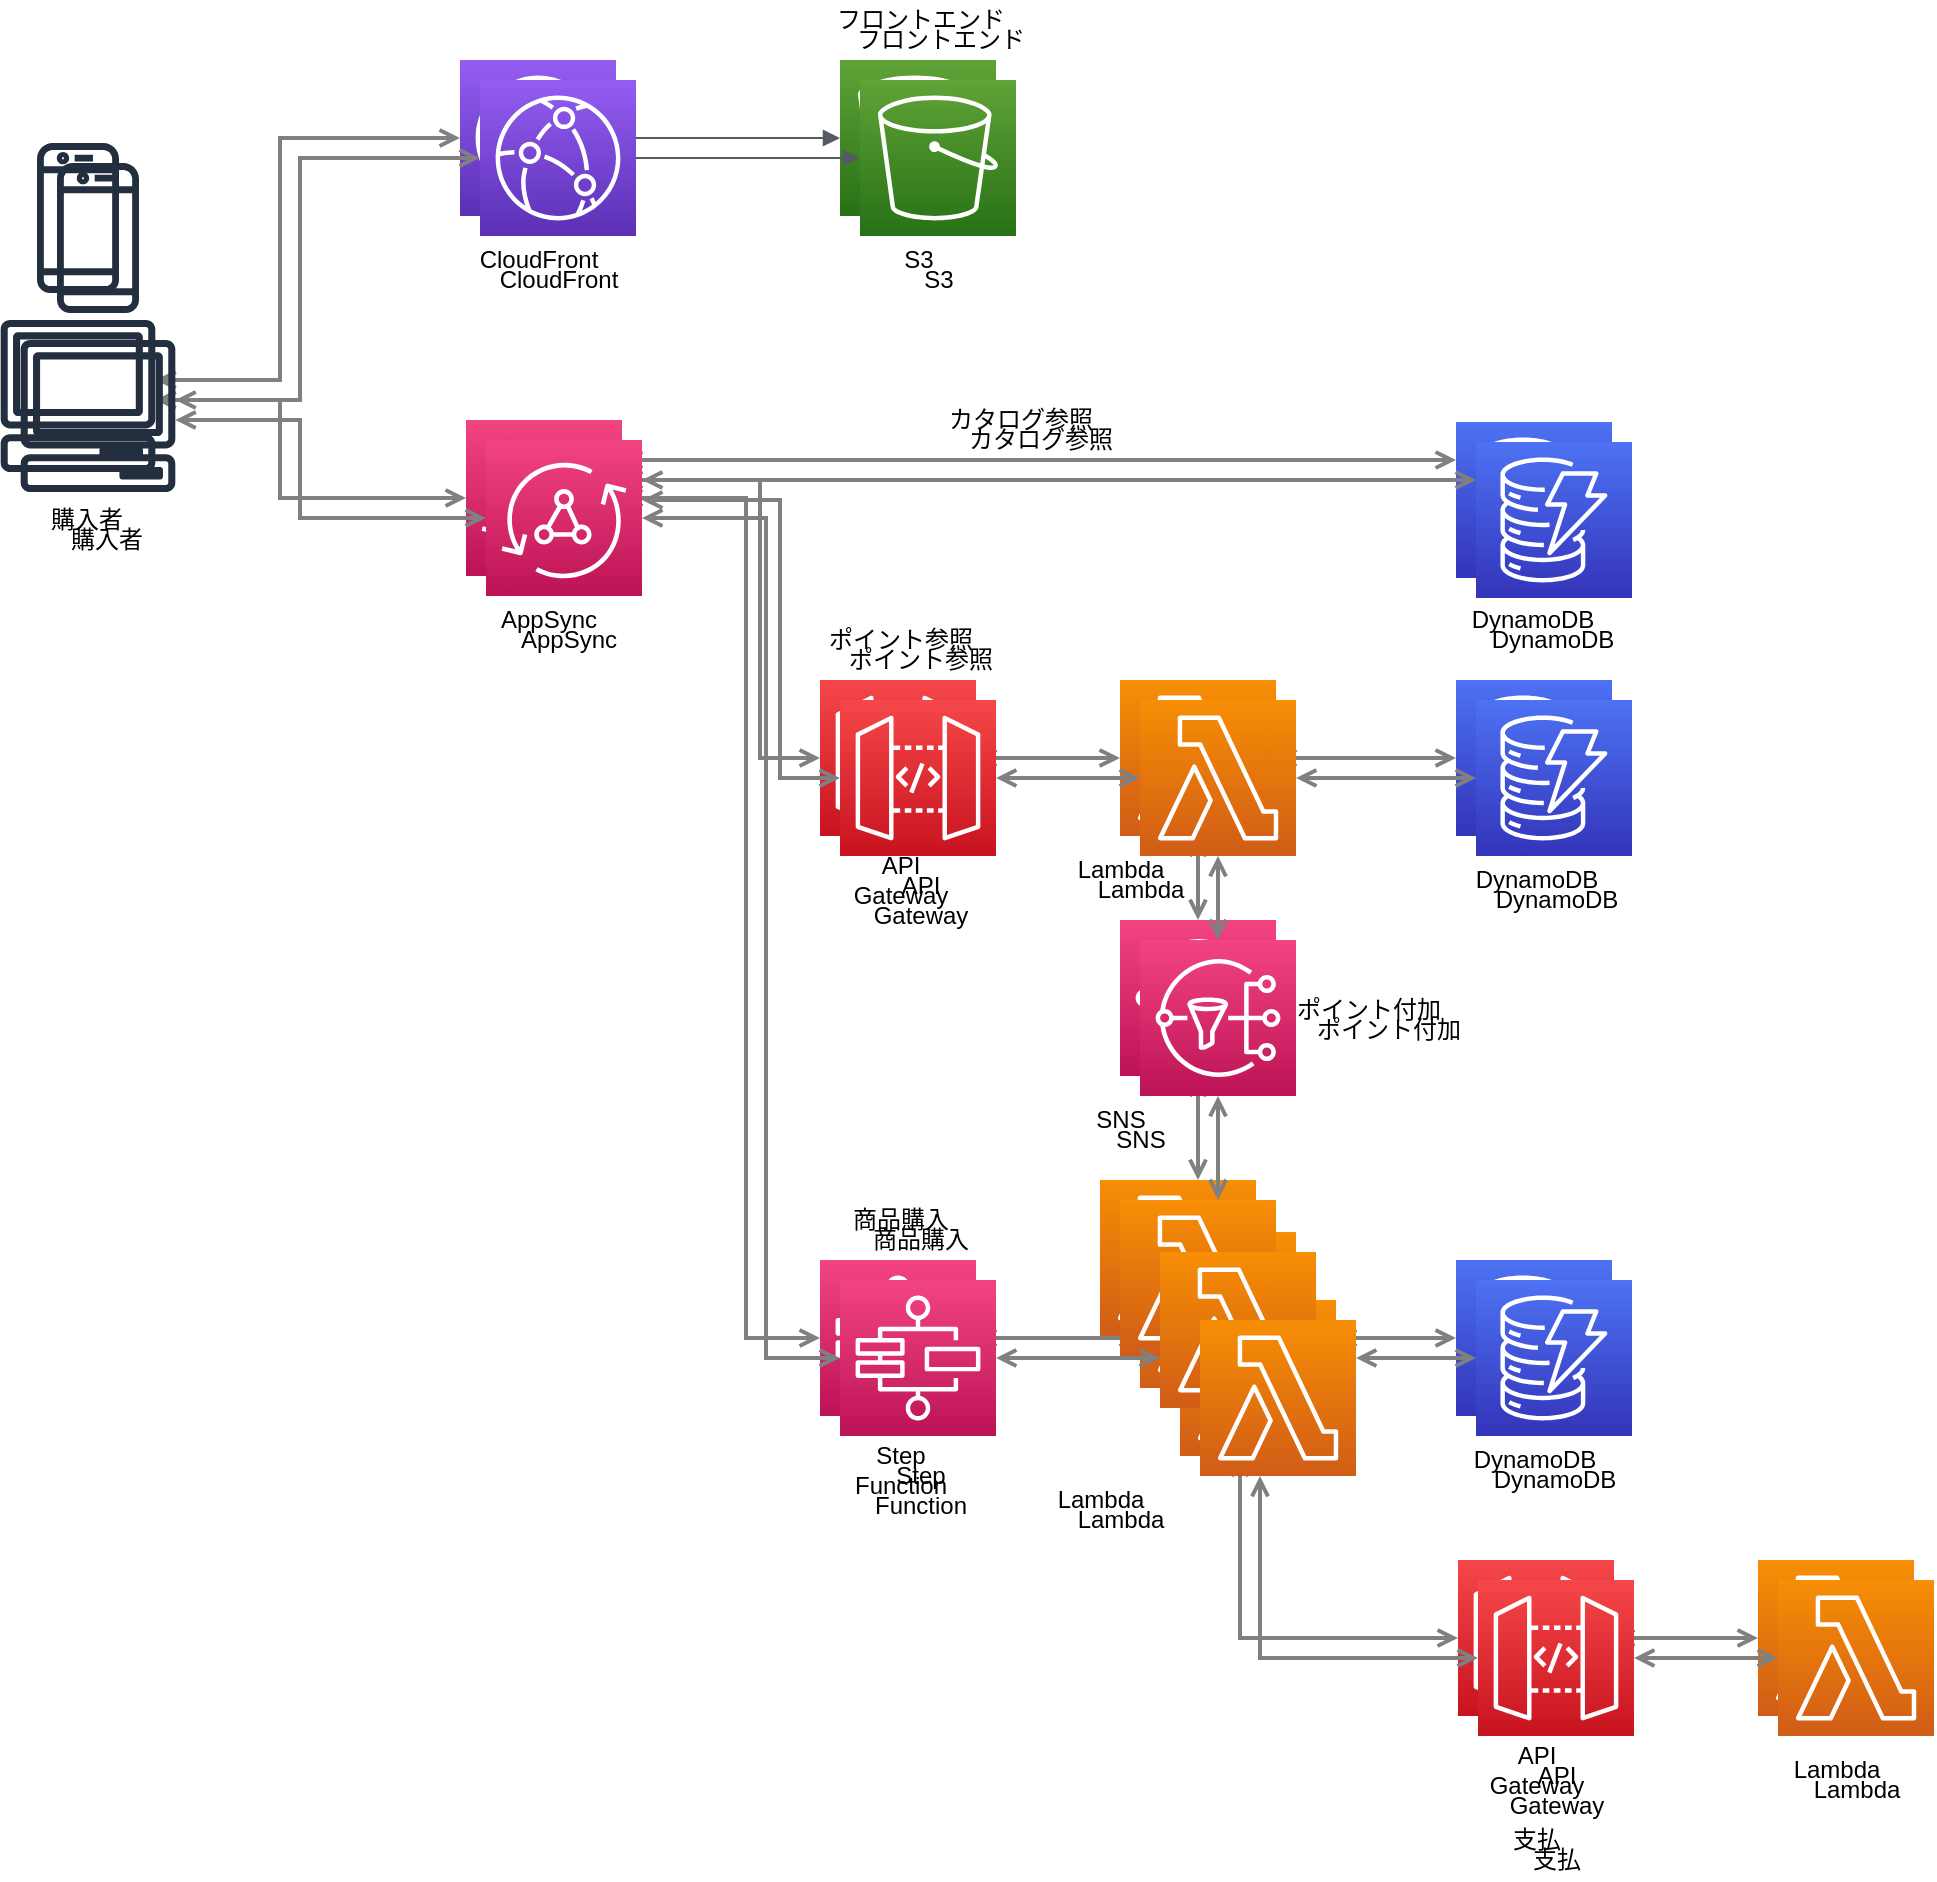 <mxfile version="13.3.5" type="github"><diagram id="bEc8SlyVoax18WEC8TaO" name="Page-1"><mxGraphModel dx="868" dy="401" grid="1" gridSize="10" guides="1" tooltips="1" connect="1" arrows="1" fold="1" page="1" pageScale="1" pageWidth="827" pageHeight="1169" math="0" shadow="0"><root><mxCell id="0"/><mxCell id="1" parent="0"/><mxCell id="cDF_99HaaIF8uoksFBR1-1" value="" style="outlineConnect=0;fontColor=#232F3E;gradientColor=none;fillColor=#232F3E;strokeColor=none;dashed=0;verticalLabelPosition=bottom;verticalAlign=top;align=center;html=1;fontSize=12;fontStyle=0;aspect=fixed;pointerEvents=1;shape=mxgraph.aws4.client;" vertex="1" parent="1"><mxGeometry x="140" y="230" width="78" height="76" as="geometry"/></mxCell><mxCell id="cDF_99HaaIF8uoksFBR1-2" value="" style="outlineConnect=0;fontColor=#232F3E;gradientColor=#945DF2;gradientDirection=north;fillColor=#5A30B5;strokeColor=#ffffff;dashed=0;verticalLabelPosition=bottom;verticalAlign=top;align=center;html=1;fontSize=12;fontStyle=0;aspect=fixed;shape=mxgraph.aws4.resourceIcon;resIcon=mxgraph.aws4.cloudfront;" vertex="1" parent="1"><mxGeometry x="370" y="100" width="78" height="78" as="geometry"/></mxCell><mxCell id="cDF_99HaaIF8uoksFBR1-3" value="" style="outlineConnect=0;fontColor=#232F3E;gradientColor=#60A337;gradientDirection=north;fillColor=#277116;strokeColor=#ffffff;dashed=0;verticalLabelPosition=bottom;verticalAlign=top;align=center;html=1;fontSize=12;fontStyle=0;aspect=fixed;shape=mxgraph.aws4.resourceIcon;resIcon=mxgraph.aws4.s3;" vertex="1" parent="1"><mxGeometry x="560" y="100" width="78" height="78" as="geometry"/></mxCell><mxCell id="cDF_99HaaIF8uoksFBR1-4" value="" style="outlineConnect=0;fontColor=#232F3E;gradientColor=#F34482;gradientDirection=north;fillColor=#BC1356;strokeColor=#ffffff;dashed=0;verticalLabelPosition=bottom;verticalAlign=top;align=center;html=1;fontSize=12;fontStyle=0;aspect=fixed;shape=mxgraph.aws4.resourceIcon;resIcon=mxgraph.aws4.appsync;" vertex="1" parent="1"><mxGeometry x="373" y="280" width="78" height="78" as="geometry"/></mxCell><mxCell id="cDF_99HaaIF8uoksFBR1-5" value="" style="outlineConnect=0;fontColor=#232F3E;gradientColor=#4D72F3;gradientDirection=north;fillColor=#3334B9;strokeColor=#ffffff;dashed=0;verticalLabelPosition=bottom;verticalAlign=top;align=center;html=1;fontSize=12;fontStyle=0;aspect=fixed;shape=mxgraph.aws4.resourceIcon;resIcon=mxgraph.aws4.dynamodb;" vertex="1" parent="1"><mxGeometry x="868" y="281" width="78" height="78" as="geometry"/></mxCell><mxCell id="cDF_99HaaIF8uoksFBR1-6" value="" style="outlineConnect=0;fontColor=#232F3E;gradientColor=#4D72F3;gradientDirection=north;fillColor=#3334B9;strokeColor=#ffffff;dashed=0;verticalLabelPosition=bottom;verticalAlign=top;align=center;html=1;fontSize=12;fontStyle=0;aspect=fixed;shape=mxgraph.aws4.resourceIcon;resIcon=mxgraph.aws4.dynamodb;" vertex="1" parent="1"><mxGeometry x="868" y="410" width="78" height="78" as="geometry"/></mxCell><mxCell id="cDF_99HaaIF8uoksFBR1-7" value="" style="outlineConnect=0;fontColor=#232F3E;gradientColor=#4D72F3;gradientDirection=north;fillColor=#3334B9;strokeColor=#ffffff;dashed=0;verticalLabelPosition=bottom;verticalAlign=top;align=center;html=1;fontSize=12;fontStyle=0;aspect=fixed;shape=mxgraph.aws4.resourceIcon;resIcon=mxgraph.aws4.dynamodb;" vertex="1" parent="1"><mxGeometry x="868" y="700" width="78" height="78" as="geometry"/></mxCell><mxCell id="cDF_99HaaIF8uoksFBR1-9" value="" style="outlineConnect=0;fontColor=#232F3E;gradientColor=#F54749;gradientDirection=north;fillColor=#C7131F;strokeColor=#ffffff;dashed=0;verticalLabelPosition=bottom;verticalAlign=top;align=center;html=1;fontSize=12;fontStyle=0;aspect=fixed;shape=mxgraph.aws4.resourceIcon;resIcon=mxgraph.aws4.api_gateway;" vertex="1" parent="1"><mxGeometry x="550" y="410" width="78" height="78" as="geometry"/></mxCell><mxCell id="cDF_99HaaIF8uoksFBR1-10" value="" style="outlineConnect=0;fontColor=#232F3E;gradientColor=#F78E04;gradientDirection=north;fillColor=#D05C17;strokeColor=#ffffff;dashed=0;verticalLabelPosition=bottom;verticalAlign=top;align=center;html=1;fontSize=12;fontStyle=0;aspect=fixed;shape=mxgraph.aws4.resourceIcon;resIcon=mxgraph.aws4.lambda;" vertex="1" parent="1"><mxGeometry x="700" y="410" width="78" height="78" as="geometry"/></mxCell><mxCell id="cDF_99HaaIF8uoksFBR1-11" value="" style="outlineConnect=0;fontColor=#232F3E;gradientColor=#F78E04;gradientDirection=north;fillColor=#D05C17;strokeColor=#ffffff;dashed=0;verticalLabelPosition=bottom;verticalAlign=top;align=center;html=1;fontSize=12;fontStyle=0;aspect=fixed;shape=mxgraph.aws4.resourceIcon;resIcon=mxgraph.aws4.lambda;" vertex="1" parent="1"><mxGeometry x="690" y="660" width="78" height="78" as="geometry"/></mxCell><mxCell id="cDF_99HaaIF8uoksFBR1-12" value="" style="outlineConnect=0;fontColor=#232F3E;gradientColor=#F78E04;gradientDirection=north;fillColor=#D05C17;strokeColor=#ffffff;dashed=0;verticalLabelPosition=bottom;verticalAlign=top;align=center;html=1;fontSize=12;fontStyle=0;aspect=fixed;shape=mxgraph.aws4.resourceIcon;resIcon=mxgraph.aws4.lambda;" vertex="1" parent="1"><mxGeometry x="710" y="686" width="78" height="78" as="geometry"/></mxCell><mxCell id="cDF_99HaaIF8uoksFBR1-13" value="" style="outlineConnect=0;fontColor=#232F3E;gradientColor=#F78E04;gradientDirection=north;fillColor=#D05C17;strokeColor=#ffffff;dashed=0;verticalLabelPosition=bottom;verticalAlign=top;align=center;html=1;fontSize=12;fontStyle=0;aspect=fixed;shape=mxgraph.aws4.resourceIcon;resIcon=mxgraph.aws4.lambda;" vertex="1" parent="1"><mxGeometry x="730" y="720" width="78" height="78" as="geometry"/></mxCell><mxCell id="cDF_99HaaIF8uoksFBR1-14" value="" style="outlineConnect=0;fontColor=#232F3E;gradientColor=#F34482;gradientDirection=north;fillColor=#BC1356;strokeColor=#ffffff;dashed=0;verticalLabelPosition=bottom;verticalAlign=top;align=center;html=1;fontSize=12;fontStyle=0;aspect=fixed;shape=mxgraph.aws4.resourceIcon;resIcon=mxgraph.aws4.step_functions;" vertex="1" parent="1"><mxGeometry x="550" y="700" width="78" height="78" as="geometry"/></mxCell><mxCell id="cDF_99HaaIF8uoksFBR1-15" value="" style="outlineConnect=0;fontColor=#232F3E;gradientColor=#F34482;gradientDirection=north;fillColor=#BC1356;strokeColor=#ffffff;dashed=0;verticalLabelPosition=bottom;verticalAlign=top;align=center;html=1;fontSize=12;fontStyle=0;aspect=fixed;shape=mxgraph.aws4.resourceIcon;resIcon=mxgraph.aws4.sns;" vertex="1" parent="1"><mxGeometry x="700" y="530" width="78" height="78" as="geometry"/></mxCell><mxCell id="cDF_99HaaIF8uoksFBR1-16" value="" style="outlineConnect=0;fontColor=#232F3E;gradientColor=#F54749;gradientDirection=north;fillColor=#C7131F;strokeColor=#ffffff;dashed=0;verticalLabelPosition=bottom;verticalAlign=top;align=center;html=1;fontSize=12;fontStyle=0;aspect=fixed;shape=mxgraph.aws4.resourceIcon;resIcon=mxgraph.aws4.api_gateway;" vertex="1" parent="1"><mxGeometry x="869" y="850" width="78" height="78" as="geometry"/></mxCell><mxCell id="cDF_99HaaIF8uoksFBR1-17" value="" style="outlineConnect=0;fontColor=#232F3E;gradientColor=#F78E04;gradientDirection=north;fillColor=#D05C17;strokeColor=#ffffff;dashed=0;verticalLabelPosition=bottom;verticalAlign=top;align=center;html=1;fontSize=12;fontStyle=0;aspect=fixed;shape=mxgraph.aws4.resourceIcon;resIcon=mxgraph.aws4.lambda;" vertex="1" parent="1"><mxGeometry x="1019" y="850" width="78" height="78" as="geometry"/></mxCell><mxCell id="cDF_99HaaIF8uoksFBR1-18" value="CloudFront" style="text;html=1;align=center;verticalAlign=middle;resizable=0;points=[];autosize=1;" vertex="1" parent="1"><mxGeometry x="374" y="190" width="70" height="20" as="geometry"/></mxCell><mxCell id="cDF_99HaaIF8uoksFBR1-19" value="S3" style="text;html=1;align=center;verticalAlign=middle;resizable=0;points=[];autosize=1;" vertex="1" parent="1"><mxGeometry x="584" y="190" width="30" height="20" as="geometry"/></mxCell><mxCell id="cDF_99HaaIF8uoksFBR1-22" value="" style="outlineConnect=0;fontColor=#232F3E;gradientColor=none;fillColor=#232F3E;strokeColor=none;dashed=0;verticalLabelPosition=bottom;verticalAlign=top;align=center;html=1;fontSize=12;fontStyle=0;aspect=fixed;pointerEvents=1;shape=mxgraph.aws4.mobile_client;" vertex="1" parent="1"><mxGeometry x="158.5" y="140" width="41" height="78" as="geometry"/></mxCell><mxCell id="cDF_99HaaIF8uoksFBR1-24" value="" style="edgeStyle=orthogonalEdgeStyle;html=1;endArrow=block;elbow=vertical;startArrow=none;endFill=1;strokeColor=#545B64;rounded=0;" edge="1" parent="1" source="cDF_99HaaIF8uoksFBR1-2" target="cDF_99HaaIF8uoksFBR1-3"><mxGeometry width="100" relative="1" as="geometry"><mxPoint x="420" y="150" as="sourcePoint"/><mxPoint x="580" y="140" as="targetPoint"/><Array as="points"/></mxGeometry></mxCell><mxCell id="cDF_99HaaIF8uoksFBR1-26" value="AppSync" style="text;html=1;align=center;verticalAlign=middle;resizable=0;points=[];autosize=1;" vertex="1" parent="1"><mxGeometry x="384" y="370" width="60" height="20" as="geometry"/></mxCell><mxCell id="cDF_99HaaIF8uoksFBR1-31" style="edgeStyle=orthogonalEdgeStyle;rounded=0;orthogonalLoop=1;jettySize=auto;html=1;startArrow=open;startFill=0;endArrow=open;endFill=0;strokeWidth=2;strokeColor=#808080;" edge="1" parent="1" source="cDF_99HaaIF8uoksFBR1-1" target="cDF_99HaaIF8uoksFBR1-2"><mxGeometry relative="1" as="geometry"><Array as="points"><mxPoint x="280" y="260"/><mxPoint x="280" y="139"/></Array><mxPoint x="217.785" y="260" as="sourcePoint"/><mxPoint x="370" y="120" as="targetPoint"/></mxGeometry></mxCell><mxCell id="cDF_99HaaIF8uoksFBR1-33" style="edgeStyle=orthogonalEdgeStyle;rounded=0;orthogonalLoop=1;jettySize=auto;html=1;startArrow=open;startFill=0;endArrow=open;endFill=0;strokeWidth=2;strokeColor=#808080;" edge="1" parent="1" source="cDF_99HaaIF8uoksFBR1-1" target="cDF_99HaaIF8uoksFBR1-4"><mxGeometry relative="1" as="geometry"><Array as="points"><mxPoint x="280" y="270"/><mxPoint x="280" y="319"/></Array><mxPoint x="227.811" y="270" as="sourcePoint"/><mxPoint x="380" y="149" as="targetPoint"/></mxGeometry></mxCell><mxCell id="cDF_99HaaIF8uoksFBR1-34" value="購入者" style="text;html=1;align=center;verticalAlign=middle;resizable=0;points=[];autosize=1;" vertex="1" parent="1"><mxGeometry x="158" y="320" width="50" height="20" as="geometry"/></mxCell><mxCell id="cDF_99HaaIF8uoksFBR1-36" value="API&lt;br&gt;Gateway" style="text;html=1;align=center;verticalAlign=middle;resizable=0;points=[];autosize=1;" vertex="1" parent="1"><mxGeometry x="560" y="495" width="60" height="30" as="geometry"/></mxCell><mxCell id="cDF_99HaaIF8uoksFBR1-37" value="Lambda" style="text;html=1;align=center;verticalAlign=middle;resizable=0;points=[];autosize=1;" vertex="1" parent="1"><mxGeometry x="670" y="495" width="60" height="20" as="geometry"/></mxCell><mxCell id="cDF_99HaaIF8uoksFBR1-38" value="DynamoDB" style="text;html=1;align=center;verticalAlign=middle;resizable=0;points=[];autosize=1;" vertex="1" parent="1"><mxGeometry x="866" y="370" width="80" height="20" as="geometry"/></mxCell><mxCell id="cDF_99HaaIF8uoksFBR1-39" value="DynamoDB" style="text;html=1;align=center;verticalAlign=middle;resizable=0;points=[];autosize=1;" vertex="1" parent="1"><mxGeometry x="868" y="500" width="80" height="20" as="geometry"/></mxCell><mxCell id="cDF_99HaaIF8uoksFBR1-40" style="edgeStyle=orthogonalEdgeStyle;rounded=0;orthogonalLoop=1;jettySize=auto;html=1;startArrow=open;startFill=0;endArrow=open;endFill=0;strokeWidth=2;strokeColor=#808080;" edge="1" parent="1" source="cDF_99HaaIF8uoksFBR1-4" target="cDF_99HaaIF8uoksFBR1-5"><mxGeometry relative="1" as="geometry"><Array as="points"><mxPoint x="610" y="300"/><mxPoint x="610" y="300"/></Array><mxPoint x="554.811" y="310" as="sourcePoint"/><mxPoint x="710" y="359" as="targetPoint"/></mxGeometry></mxCell><mxCell id="cDF_99HaaIF8uoksFBR1-41" style="edgeStyle=orthogonalEdgeStyle;rounded=0;orthogonalLoop=1;jettySize=auto;html=1;startArrow=open;startFill=0;endArrow=open;endFill=0;strokeWidth=2;strokeColor=#808080;" edge="1" parent="1" source="cDF_99HaaIF8uoksFBR1-4" target="cDF_99HaaIF8uoksFBR1-9"><mxGeometry relative="1" as="geometry"><Array as="points"><mxPoint x="520" y="310"/><mxPoint x="520" y="449"/></Array><mxPoint x="461" y="310" as="sourcePoint"/><mxPoint x="878" y="310" as="targetPoint"/></mxGeometry></mxCell><mxCell id="cDF_99HaaIF8uoksFBR1-42" style="edgeStyle=orthogonalEdgeStyle;rounded=0;orthogonalLoop=1;jettySize=auto;html=1;startArrow=open;startFill=0;endArrow=open;endFill=0;strokeWidth=2;strokeColor=#808080;" edge="1" parent="1" source="cDF_99HaaIF8uoksFBR1-9" target="cDF_99HaaIF8uoksFBR1-10"><mxGeometry relative="1" as="geometry"><Array as="points"><mxPoint x="660" y="449"/><mxPoint x="660" y="449"/></Array><mxPoint x="601" y="330" as="sourcePoint"/><mxPoint x="700" y="469" as="targetPoint"/></mxGeometry></mxCell><mxCell id="cDF_99HaaIF8uoksFBR1-43" style="edgeStyle=orthogonalEdgeStyle;rounded=0;orthogonalLoop=1;jettySize=auto;html=1;startArrow=open;startFill=0;endArrow=open;endFill=0;strokeWidth=2;strokeColor=#808080;" edge="1" parent="1" source="cDF_99HaaIF8uoksFBR1-6" target="cDF_99HaaIF8uoksFBR1-10"><mxGeometry relative="1" as="geometry"><Array as="points"/><mxPoint x="638" y="459" as="sourcePoint"/><mxPoint x="730" y="450" as="targetPoint"/></mxGeometry></mxCell><mxCell id="cDF_99HaaIF8uoksFBR1-44" value="SNS" style="text;html=1;align=center;verticalAlign=middle;resizable=0;points=[];autosize=1;" vertex="1" parent="1"><mxGeometry x="680" y="620" width="40" height="20" as="geometry"/></mxCell><mxCell id="cDF_99HaaIF8uoksFBR1-45" value="Lambda" style="text;html=1;align=center;verticalAlign=middle;resizable=0;points=[];autosize=1;" vertex="1" parent="1"><mxGeometry x="660" y="810" width="60" height="20" as="geometry"/></mxCell><mxCell id="cDF_99HaaIF8uoksFBR1-47" value="Step&lt;br&gt;Function" style="text;html=1;align=center;verticalAlign=middle;resizable=0;points=[];autosize=1;" vertex="1" parent="1"><mxGeometry x="560" y="790" width="60" height="30" as="geometry"/></mxCell><mxCell id="cDF_99HaaIF8uoksFBR1-48" style="edgeStyle=orthogonalEdgeStyle;rounded=0;orthogonalLoop=1;jettySize=auto;html=1;startArrow=open;startFill=0;endArrow=open;endFill=0;strokeWidth=2;strokeColor=#808080;" edge="1" parent="1" source="cDF_99HaaIF8uoksFBR1-15" target="cDF_99HaaIF8uoksFBR1-10"><mxGeometry relative="1" as="geometry"><Array as="points"/><mxPoint x="878" y="459" as="sourcePoint"/><mxPoint x="788" y="459" as="targetPoint"/></mxGeometry></mxCell><mxCell id="cDF_99HaaIF8uoksFBR1-49" style="edgeStyle=orthogonalEdgeStyle;rounded=0;orthogonalLoop=1;jettySize=auto;html=1;startArrow=open;startFill=0;endArrow=open;endFill=0;strokeWidth=2;strokeColor=#808080;" edge="1" parent="1" source="cDF_99HaaIF8uoksFBR1-11" target="cDF_99HaaIF8uoksFBR1-15"><mxGeometry relative="1" as="geometry"><Array as="points"><mxPoint x="739" y="650"/><mxPoint x="739" y="650"/></Array><mxPoint x="749" y="540" as="sourcePoint"/><mxPoint x="749" y="498" as="targetPoint"/></mxGeometry></mxCell><mxCell id="cDF_99HaaIF8uoksFBR1-50" style="edgeStyle=orthogonalEdgeStyle;rounded=0;orthogonalLoop=1;jettySize=auto;html=1;startArrow=open;startFill=0;endArrow=open;endFill=0;strokeWidth=2;strokeColor=#808080;" edge="1" parent="1" source="cDF_99HaaIF8uoksFBR1-12" target="cDF_99HaaIF8uoksFBR1-14"><mxGeometry relative="1" as="geometry"><Array as="points"><mxPoint x="690" y="739"/><mxPoint x="690" y="739"/></Array><mxPoint x="740" y="739" as="sourcePoint"/><mxPoint x="749" y="618" as="targetPoint"/></mxGeometry></mxCell><mxCell id="cDF_99HaaIF8uoksFBR1-51" style="edgeStyle=orthogonalEdgeStyle;rounded=0;orthogonalLoop=1;jettySize=auto;html=1;startArrow=open;startFill=0;endArrow=open;endFill=0;strokeWidth=2;strokeColor=#808080;" edge="1" parent="1" source="cDF_99HaaIF8uoksFBR1-7" target="cDF_99HaaIF8uoksFBR1-13"><mxGeometry relative="1" as="geometry"><Array as="points"><mxPoint x="830" y="739"/><mxPoint x="830" y="739"/></Array><mxPoint x="720" y="749" as="sourcePoint"/><mxPoint x="638" y="749" as="targetPoint"/></mxGeometry></mxCell><mxCell id="cDF_99HaaIF8uoksFBR1-52" value="DynamoDB" style="text;html=1;align=center;verticalAlign=middle;resizable=0;points=[];autosize=1;" vertex="1" parent="1"><mxGeometry x="867" y="790" width="80" height="20" as="geometry"/></mxCell><mxCell id="cDF_99HaaIF8uoksFBR1-53" value="Lambda" style="text;html=1;align=center;verticalAlign=middle;resizable=0;points=[];autosize=1;" vertex="1" parent="1"><mxGeometry x="1028" y="945" width="60" height="20" as="geometry"/></mxCell><mxCell id="cDF_99HaaIF8uoksFBR1-54" value="API&lt;br&gt;Gateway" style="text;html=1;align=center;verticalAlign=middle;resizable=0;points=[];autosize=1;" vertex="1" parent="1"><mxGeometry x="878" y="940" width="60" height="30" as="geometry"/></mxCell><mxCell id="cDF_99HaaIF8uoksFBR1-55" style="edgeStyle=orthogonalEdgeStyle;rounded=0;orthogonalLoop=1;jettySize=auto;html=1;startArrow=open;startFill=0;endArrow=open;endFill=0;strokeWidth=2;strokeColor=#808080;" edge="1" parent="1" source="cDF_99HaaIF8uoksFBR1-16" target="cDF_99HaaIF8uoksFBR1-13"><mxGeometry relative="1" as="geometry"><Array as="points"><mxPoint x="760" y="889"/></Array><mxPoint x="878" y="749" as="sourcePoint"/><mxPoint x="818" y="749" as="targetPoint"/></mxGeometry></mxCell><mxCell id="cDF_99HaaIF8uoksFBR1-56" style="edgeStyle=orthogonalEdgeStyle;rounded=0;orthogonalLoop=1;jettySize=auto;html=1;startArrow=open;startFill=0;endArrow=open;endFill=0;strokeWidth=2;strokeColor=#808080;" edge="1" parent="1" source="cDF_99HaaIF8uoksFBR1-17" target="cDF_99HaaIF8uoksFBR1-16"><mxGeometry relative="1" as="geometry"><Array as="points"><mxPoint x="990" y="889"/><mxPoint x="990" y="889"/></Array><mxPoint x="879" y="899" as="sourcePoint"/><mxPoint x="770" y="808" as="targetPoint"/></mxGeometry></mxCell><mxCell id="cDF_99HaaIF8uoksFBR1-59" value="フロントエンド" style="text;html=1;align=center;verticalAlign=middle;resizable=0;points=[];autosize=1;" vertex="1" parent="1"><mxGeometry x="550" y="70" width="100" height="20" as="geometry"/></mxCell><mxCell id="cDF_99HaaIF8uoksFBR1-60" value="カタログ参照" style="text;html=1;align=center;verticalAlign=middle;resizable=0;points=[];autosize=1;" vertex="1" parent="1"><mxGeometry x="605" y="270" width="90" height="20" as="geometry"/></mxCell><mxCell id="cDF_99HaaIF8uoksFBR1-61" value="商品購入" style="text;html=1;align=center;verticalAlign=middle;resizable=0;points=[];autosize=1;" vertex="1" parent="1"><mxGeometry x="560" y="670" width="60" height="20" as="geometry"/></mxCell><mxCell id="cDF_99HaaIF8uoksFBR1-62" style="edgeStyle=orthogonalEdgeStyle;rounded=0;orthogonalLoop=1;jettySize=auto;html=1;startArrow=open;startFill=0;endArrow=open;endFill=0;strokeWidth=2;strokeColor=#808080;" edge="1" parent="1" source="cDF_99HaaIF8uoksFBR1-4" target="cDF_99HaaIF8uoksFBR1-14"><mxGeometry relative="1" as="geometry"><Array as="points"><mxPoint x="513" y="319"/><mxPoint x="513" y="739"/></Array><mxPoint x="444" y="370" as="sourcePoint"/><mxPoint x="543" y="509" as="targetPoint"/></mxGeometry></mxCell><mxCell id="cDF_99HaaIF8uoksFBR1-65" value="ポイント参照" style="text;html=1;align=center;verticalAlign=middle;resizable=0;points=[];autosize=1;" vertex="1" parent="1"><mxGeometry x="545" y="380" width="90" height="20" as="geometry"/></mxCell><mxCell id="cDF_99HaaIF8uoksFBR1-68" value="ポイント付加" style="text;html=1;align=center;verticalAlign=middle;resizable=0;points=[];autosize=1;" vertex="1" parent="1"><mxGeometry x="779" y="565" width="90" height="20" as="geometry"/></mxCell><mxCell id="cDF_99HaaIF8uoksFBR1-73" value="支払&lt;br&gt;" style="text;html=1;align=center;verticalAlign=middle;resizable=0;points=[];autosize=1;" vertex="1" parent="1"><mxGeometry x="888" y="980" width="40" height="20" as="geometry"/></mxCell><mxCell id="cDF_99HaaIF8uoksFBR1-74" value="" style="outlineConnect=0;fontColor=#232F3E;gradientColor=none;fillColor=#232F3E;strokeColor=none;dashed=0;verticalLabelPosition=bottom;verticalAlign=top;align=center;html=1;fontSize=12;fontStyle=0;aspect=fixed;pointerEvents=1;shape=mxgraph.aws4.client;" vertex="1" parent="1"><mxGeometry x="150" y="240" width="78" height="76" as="geometry"/></mxCell><mxCell id="cDF_99HaaIF8uoksFBR1-75" value="" style="outlineConnect=0;fontColor=#232F3E;gradientColor=#945DF2;gradientDirection=north;fillColor=#5A30B5;strokeColor=#ffffff;dashed=0;verticalLabelPosition=bottom;verticalAlign=top;align=center;html=1;fontSize=12;fontStyle=0;aspect=fixed;shape=mxgraph.aws4.resourceIcon;resIcon=mxgraph.aws4.cloudfront;" vertex="1" parent="1"><mxGeometry x="380" y="110" width="78" height="78" as="geometry"/></mxCell><mxCell id="cDF_99HaaIF8uoksFBR1-76" value="" style="outlineConnect=0;fontColor=#232F3E;gradientColor=#60A337;gradientDirection=north;fillColor=#277116;strokeColor=#ffffff;dashed=0;verticalLabelPosition=bottom;verticalAlign=top;align=center;html=1;fontSize=12;fontStyle=0;aspect=fixed;shape=mxgraph.aws4.resourceIcon;resIcon=mxgraph.aws4.s3;" vertex="1" parent="1"><mxGeometry x="570" y="110" width="78" height="78" as="geometry"/></mxCell><mxCell id="cDF_99HaaIF8uoksFBR1-77" value="" style="outlineConnect=0;fontColor=#232F3E;gradientColor=#F34482;gradientDirection=north;fillColor=#BC1356;strokeColor=#ffffff;dashed=0;verticalLabelPosition=bottom;verticalAlign=top;align=center;html=1;fontSize=12;fontStyle=0;aspect=fixed;shape=mxgraph.aws4.resourceIcon;resIcon=mxgraph.aws4.appsync;" vertex="1" parent="1"><mxGeometry x="383" y="290" width="78" height="78" as="geometry"/></mxCell><mxCell id="cDF_99HaaIF8uoksFBR1-78" value="" style="outlineConnect=0;fontColor=#232F3E;gradientColor=#4D72F3;gradientDirection=north;fillColor=#3334B9;strokeColor=#ffffff;dashed=0;verticalLabelPosition=bottom;verticalAlign=top;align=center;html=1;fontSize=12;fontStyle=0;aspect=fixed;shape=mxgraph.aws4.resourceIcon;resIcon=mxgraph.aws4.dynamodb;" vertex="1" parent="1"><mxGeometry x="878" y="291" width="78" height="78" as="geometry"/></mxCell><mxCell id="cDF_99HaaIF8uoksFBR1-79" value="" style="outlineConnect=0;fontColor=#232F3E;gradientColor=#4D72F3;gradientDirection=north;fillColor=#3334B9;strokeColor=#ffffff;dashed=0;verticalLabelPosition=bottom;verticalAlign=top;align=center;html=1;fontSize=12;fontStyle=0;aspect=fixed;shape=mxgraph.aws4.resourceIcon;resIcon=mxgraph.aws4.dynamodb;" vertex="1" parent="1"><mxGeometry x="878" y="420" width="78" height="78" as="geometry"/></mxCell><mxCell id="cDF_99HaaIF8uoksFBR1-80" value="" style="outlineConnect=0;fontColor=#232F3E;gradientColor=#4D72F3;gradientDirection=north;fillColor=#3334B9;strokeColor=#ffffff;dashed=0;verticalLabelPosition=bottom;verticalAlign=top;align=center;html=1;fontSize=12;fontStyle=0;aspect=fixed;shape=mxgraph.aws4.resourceIcon;resIcon=mxgraph.aws4.dynamodb;" vertex="1" parent="1"><mxGeometry x="878" y="710" width="78" height="78" as="geometry"/></mxCell><mxCell id="cDF_99HaaIF8uoksFBR1-81" value="" style="outlineConnect=0;fontColor=#232F3E;gradientColor=#F54749;gradientDirection=north;fillColor=#C7131F;strokeColor=#ffffff;dashed=0;verticalLabelPosition=bottom;verticalAlign=top;align=center;html=1;fontSize=12;fontStyle=0;aspect=fixed;shape=mxgraph.aws4.resourceIcon;resIcon=mxgraph.aws4.api_gateway;" vertex="1" parent="1"><mxGeometry x="560" y="420" width="78" height="78" as="geometry"/></mxCell><mxCell id="cDF_99HaaIF8uoksFBR1-82" value="" style="outlineConnect=0;fontColor=#232F3E;gradientColor=#F78E04;gradientDirection=north;fillColor=#D05C17;strokeColor=#ffffff;dashed=0;verticalLabelPosition=bottom;verticalAlign=top;align=center;html=1;fontSize=12;fontStyle=0;aspect=fixed;shape=mxgraph.aws4.resourceIcon;resIcon=mxgraph.aws4.lambda;" vertex="1" parent="1"><mxGeometry x="710" y="420" width="78" height="78" as="geometry"/></mxCell><mxCell id="cDF_99HaaIF8uoksFBR1-83" value="" style="outlineConnect=0;fontColor=#232F3E;gradientColor=#F78E04;gradientDirection=north;fillColor=#D05C17;strokeColor=#ffffff;dashed=0;verticalLabelPosition=bottom;verticalAlign=top;align=center;html=1;fontSize=12;fontStyle=0;aspect=fixed;shape=mxgraph.aws4.resourceIcon;resIcon=mxgraph.aws4.lambda;" vertex="1" parent="1"><mxGeometry x="700" y="670" width="78" height="78" as="geometry"/></mxCell><mxCell id="cDF_99HaaIF8uoksFBR1-84" value="" style="outlineConnect=0;fontColor=#232F3E;gradientColor=#F78E04;gradientDirection=north;fillColor=#D05C17;strokeColor=#ffffff;dashed=0;verticalLabelPosition=bottom;verticalAlign=top;align=center;html=1;fontSize=12;fontStyle=0;aspect=fixed;shape=mxgraph.aws4.resourceIcon;resIcon=mxgraph.aws4.lambda;" vertex="1" parent="1"><mxGeometry x="720" y="696" width="78" height="78" as="geometry"/></mxCell><mxCell id="cDF_99HaaIF8uoksFBR1-85" value="" style="outlineConnect=0;fontColor=#232F3E;gradientColor=#F78E04;gradientDirection=north;fillColor=#D05C17;strokeColor=#ffffff;dashed=0;verticalLabelPosition=bottom;verticalAlign=top;align=center;html=1;fontSize=12;fontStyle=0;aspect=fixed;shape=mxgraph.aws4.resourceIcon;resIcon=mxgraph.aws4.lambda;" vertex="1" parent="1"><mxGeometry x="740" y="730" width="78" height="78" as="geometry"/></mxCell><mxCell id="cDF_99HaaIF8uoksFBR1-86" value="" style="outlineConnect=0;fontColor=#232F3E;gradientColor=#F34482;gradientDirection=north;fillColor=#BC1356;strokeColor=#ffffff;dashed=0;verticalLabelPosition=bottom;verticalAlign=top;align=center;html=1;fontSize=12;fontStyle=0;aspect=fixed;shape=mxgraph.aws4.resourceIcon;resIcon=mxgraph.aws4.step_functions;" vertex="1" parent="1"><mxGeometry x="560" y="710" width="78" height="78" as="geometry"/></mxCell><mxCell id="cDF_99HaaIF8uoksFBR1-87" value="" style="outlineConnect=0;fontColor=#232F3E;gradientColor=#F34482;gradientDirection=north;fillColor=#BC1356;strokeColor=#ffffff;dashed=0;verticalLabelPosition=bottom;verticalAlign=top;align=center;html=1;fontSize=12;fontStyle=0;aspect=fixed;shape=mxgraph.aws4.resourceIcon;resIcon=mxgraph.aws4.sns;" vertex="1" parent="1"><mxGeometry x="710" y="540" width="78" height="78" as="geometry"/></mxCell><mxCell id="cDF_99HaaIF8uoksFBR1-88" value="" style="outlineConnect=0;fontColor=#232F3E;gradientColor=#F54749;gradientDirection=north;fillColor=#C7131F;strokeColor=#ffffff;dashed=0;verticalLabelPosition=bottom;verticalAlign=top;align=center;html=1;fontSize=12;fontStyle=0;aspect=fixed;shape=mxgraph.aws4.resourceIcon;resIcon=mxgraph.aws4.api_gateway;" vertex="1" parent="1"><mxGeometry x="879" y="860" width="78" height="78" as="geometry"/></mxCell><mxCell id="cDF_99HaaIF8uoksFBR1-89" value="" style="outlineConnect=0;fontColor=#232F3E;gradientColor=#F78E04;gradientDirection=north;fillColor=#D05C17;strokeColor=#ffffff;dashed=0;verticalLabelPosition=bottom;verticalAlign=top;align=center;html=1;fontSize=12;fontStyle=0;aspect=fixed;shape=mxgraph.aws4.resourceIcon;resIcon=mxgraph.aws4.lambda;" vertex="1" parent="1"><mxGeometry x="1029" y="860" width="78" height="78" as="geometry"/></mxCell><mxCell id="cDF_99HaaIF8uoksFBR1-90" value="CloudFront" style="text;html=1;align=center;verticalAlign=middle;resizable=0;points=[];autosize=1;" vertex="1" parent="1"><mxGeometry x="384" y="200" width="70" height="20" as="geometry"/></mxCell><mxCell id="cDF_99HaaIF8uoksFBR1-91" value="S3" style="text;html=1;align=center;verticalAlign=middle;resizable=0;points=[];autosize=1;" vertex="1" parent="1"><mxGeometry x="594" y="200" width="30" height="20" as="geometry"/></mxCell><mxCell id="cDF_99HaaIF8uoksFBR1-92" value="" style="outlineConnect=0;fontColor=#232F3E;gradientColor=none;fillColor=#232F3E;strokeColor=none;dashed=0;verticalLabelPosition=bottom;verticalAlign=top;align=center;html=1;fontSize=12;fontStyle=0;aspect=fixed;pointerEvents=1;shape=mxgraph.aws4.mobile_client;" vertex="1" parent="1"><mxGeometry x="168.5" y="150" width="41" height="78" as="geometry"/></mxCell><mxCell id="cDF_99HaaIF8uoksFBR1-93" value="" style="edgeStyle=orthogonalEdgeStyle;html=1;endArrow=block;elbow=vertical;startArrow=none;endFill=1;strokeColor=#545B64;rounded=0;" edge="1" parent="1" source="cDF_99HaaIF8uoksFBR1-75" target="cDF_99HaaIF8uoksFBR1-76"><mxGeometry width="100" relative="1" as="geometry"><mxPoint x="430" y="160" as="sourcePoint"/><mxPoint x="590" y="150" as="targetPoint"/><Array as="points"/></mxGeometry></mxCell><mxCell id="cDF_99HaaIF8uoksFBR1-94" value="AppSync" style="text;html=1;align=center;verticalAlign=middle;resizable=0;points=[];autosize=1;" vertex="1" parent="1"><mxGeometry x="394" y="380" width="60" height="20" as="geometry"/></mxCell><mxCell id="cDF_99HaaIF8uoksFBR1-95" style="edgeStyle=orthogonalEdgeStyle;rounded=0;orthogonalLoop=1;jettySize=auto;html=1;startArrow=open;startFill=0;endArrow=open;endFill=0;strokeWidth=2;strokeColor=#808080;" edge="1" parent="1" source="cDF_99HaaIF8uoksFBR1-74" target="cDF_99HaaIF8uoksFBR1-75"><mxGeometry relative="1" as="geometry"><Array as="points"><mxPoint x="290" y="270"/><mxPoint x="290" y="149"/></Array><mxPoint x="227.785" y="270" as="sourcePoint"/><mxPoint x="380" y="130" as="targetPoint"/></mxGeometry></mxCell><mxCell id="cDF_99HaaIF8uoksFBR1-96" style="edgeStyle=orthogonalEdgeStyle;rounded=0;orthogonalLoop=1;jettySize=auto;html=1;startArrow=open;startFill=0;endArrow=open;endFill=0;strokeWidth=2;strokeColor=#808080;" edge="1" parent="1" source="cDF_99HaaIF8uoksFBR1-74" target="cDF_99HaaIF8uoksFBR1-77"><mxGeometry relative="1" as="geometry"><Array as="points"><mxPoint x="290" y="280"/><mxPoint x="290" y="329"/></Array><mxPoint x="237.811" y="280" as="sourcePoint"/><mxPoint x="390" y="159" as="targetPoint"/></mxGeometry></mxCell><mxCell id="cDF_99HaaIF8uoksFBR1-97" value="購入者" style="text;html=1;align=center;verticalAlign=middle;resizable=0;points=[];autosize=1;" vertex="1" parent="1"><mxGeometry x="168" y="330" width="50" height="20" as="geometry"/></mxCell><mxCell id="cDF_99HaaIF8uoksFBR1-98" value="API&lt;br&gt;Gateway" style="text;html=1;align=center;verticalAlign=middle;resizable=0;points=[];autosize=1;" vertex="1" parent="1"><mxGeometry x="570" y="505" width="60" height="30" as="geometry"/></mxCell><mxCell id="cDF_99HaaIF8uoksFBR1-99" value="Lambda" style="text;html=1;align=center;verticalAlign=middle;resizable=0;points=[];autosize=1;" vertex="1" parent="1"><mxGeometry x="680" y="505" width="60" height="20" as="geometry"/></mxCell><mxCell id="cDF_99HaaIF8uoksFBR1-100" value="DynamoDB" style="text;html=1;align=center;verticalAlign=middle;resizable=0;points=[];autosize=1;" vertex="1" parent="1"><mxGeometry x="876" y="380" width="80" height="20" as="geometry"/></mxCell><mxCell id="cDF_99HaaIF8uoksFBR1-101" value="DynamoDB" style="text;html=1;align=center;verticalAlign=middle;resizable=0;points=[];autosize=1;" vertex="1" parent="1"><mxGeometry x="878" y="510" width="80" height="20" as="geometry"/></mxCell><mxCell id="cDF_99HaaIF8uoksFBR1-102" style="edgeStyle=orthogonalEdgeStyle;rounded=0;orthogonalLoop=1;jettySize=auto;html=1;startArrow=open;startFill=0;endArrow=open;endFill=0;strokeWidth=2;strokeColor=#808080;" edge="1" parent="1" source="cDF_99HaaIF8uoksFBR1-77" target="cDF_99HaaIF8uoksFBR1-78"><mxGeometry relative="1" as="geometry"><Array as="points"><mxPoint x="620" y="310"/><mxPoint x="620" y="310"/></Array><mxPoint x="564.811" y="320" as="sourcePoint"/><mxPoint x="720" y="369" as="targetPoint"/></mxGeometry></mxCell><mxCell id="cDF_99HaaIF8uoksFBR1-103" style="edgeStyle=orthogonalEdgeStyle;rounded=0;orthogonalLoop=1;jettySize=auto;html=1;startArrow=open;startFill=0;endArrow=open;endFill=0;strokeWidth=2;strokeColor=#808080;" edge="1" parent="1" source="cDF_99HaaIF8uoksFBR1-77" target="cDF_99HaaIF8uoksFBR1-81"><mxGeometry relative="1" as="geometry"><Array as="points"><mxPoint x="530" y="320"/><mxPoint x="530" y="459"/></Array><mxPoint x="471" y="320" as="sourcePoint"/><mxPoint x="888" y="320" as="targetPoint"/></mxGeometry></mxCell><mxCell id="cDF_99HaaIF8uoksFBR1-104" style="edgeStyle=orthogonalEdgeStyle;rounded=0;orthogonalLoop=1;jettySize=auto;html=1;startArrow=open;startFill=0;endArrow=open;endFill=0;strokeWidth=2;strokeColor=#808080;" edge="1" parent="1" source="cDF_99HaaIF8uoksFBR1-81" target="cDF_99HaaIF8uoksFBR1-82"><mxGeometry relative="1" as="geometry"><Array as="points"><mxPoint x="670" y="459"/><mxPoint x="670" y="459"/></Array><mxPoint x="611" y="340" as="sourcePoint"/><mxPoint x="710" y="479" as="targetPoint"/></mxGeometry></mxCell><mxCell id="cDF_99HaaIF8uoksFBR1-105" style="edgeStyle=orthogonalEdgeStyle;rounded=0;orthogonalLoop=1;jettySize=auto;html=1;startArrow=open;startFill=0;endArrow=open;endFill=0;strokeWidth=2;strokeColor=#808080;" edge="1" parent="1" source="cDF_99HaaIF8uoksFBR1-79" target="cDF_99HaaIF8uoksFBR1-82"><mxGeometry relative="1" as="geometry"><Array as="points"/><mxPoint x="648" y="469" as="sourcePoint"/><mxPoint x="740" y="460" as="targetPoint"/></mxGeometry></mxCell><mxCell id="cDF_99HaaIF8uoksFBR1-106" value="SNS" style="text;html=1;align=center;verticalAlign=middle;resizable=0;points=[];autosize=1;" vertex="1" parent="1"><mxGeometry x="690" y="630" width="40" height="20" as="geometry"/></mxCell><mxCell id="cDF_99HaaIF8uoksFBR1-107" value="Lambda" style="text;html=1;align=center;verticalAlign=middle;resizable=0;points=[];autosize=1;" vertex="1" parent="1"><mxGeometry x="670" y="820" width="60" height="20" as="geometry"/></mxCell><mxCell id="cDF_99HaaIF8uoksFBR1-108" value="Step&lt;br&gt;Function" style="text;html=1;align=center;verticalAlign=middle;resizable=0;points=[];autosize=1;" vertex="1" parent="1"><mxGeometry x="570" y="800" width="60" height="30" as="geometry"/></mxCell><mxCell id="cDF_99HaaIF8uoksFBR1-109" style="edgeStyle=orthogonalEdgeStyle;rounded=0;orthogonalLoop=1;jettySize=auto;html=1;startArrow=open;startFill=0;endArrow=open;endFill=0;strokeWidth=2;strokeColor=#808080;" edge="1" parent="1" source="cDF_99HaaIF8uoksFBR1-87" target="cDF_99HaaIF8uoksFBR1-82"><mxGeometry relative="1" as="geometry"><Array as="points"/><mxPoint x="888" y="469" as="sourcePoint"/><mxPoint x="798" y="469" as="targetPoint"/></mxGeometry></mxCell><mxCell id="cDF_99HaaIF8uoksFBR1-110" style="edgeStyle=orthogonalEdgeStyle;rounded=0;orthogonalLoop=1;jettySize=auto;html=1;startArrow=open;startFill=0;endArrow=open;endFill=0;strokeWidth=2;strokeColor=#808080;" edge="1" parent="1" source="cDF_99HaaIF8uoksFBR1-83" target="cDF_99HaaIF8uoksFBR1-87"><mxGeometry relative="1" as="geometry"><Array as="points"><mxPoint x="749" y="660"/><mxPoint x="749" y="660"/></Array><mxPoint x="759" y="550" as="sourcePoint"/><mxPoint x="759" y="508" as="targetPoint"/></mxGeometry></mxCell><mxCell id="cDF_99HaaIF8uoksFBR1-111" style="edgeStyle=orthogonalEdgeStyle;rounded=0;orthogonalLoop=1;jettySize=auto;html=1;startArrow=open;startFill=0;endArrow=open;endFill=0;strokeWidth=2;strokeColor=#808080;" edge="1" parent="1" source="cDF_99HaaIF8uoksFBR1-84" target="cDF_99HaaIF8uoksFBR1-86"><mxGeometry relative="1" as="geometry"><Array as="points"><mxPoint x="700" y="749"/><mxPoint x="700" y="749"/></Array><mxPoint x="750" y="749" as="sourcePoint"/><mxPoint x="759" y="628" as="targetPoint"/></mxGeometry></mxCell><mxCell id="cDF_99HaaIF8uoksFBR1-112" style="edgeStyle=orthogonalEdgeStyle;rounded=0;orthogonalLoop=1;jettySize=auto;html=1;startArrow=open;startFill=0;endArrow=open;endFill=0;strokeWidth=2;strokeColor=#808080;" edge="1" parent="1" source="cDF_99HaaIF8uoksFBR1-80" target="cDF_99HaaIF8uoksFBR1-85"><mxGeometry relative="1" as="geometry"><Array as="points"><mxPoint x="840" y="749"/><mxPoint x="840" y="749"/></Array><mxPoint x="730" y="759" as="sourcePoint"/><mxPoint x="648" y="759" as="targetPoint"/></mxGeometry></mxCell><mxCell id="cDF_99HaaIF8uoksFBR1-113" value="DynamoDB" style="text;html=1;align=center;verticalAlign=middle;resizable=0;points=[];autosize=1;" vertex="1" parent="1"><mxGeometry x="877" y="800" width="80" height="20" as="geometry"/></mxCell><mxCell id="cDF_99HaaIF8uoksFBR1-114" value="Lambda" style="text;html=1;align=center;verticalAlign=middle;resizable=0;points=[];autosize=1;" vertex="1" parent="1"><mxGeometry x="1038" y="955" width="60" height="20" as="geometry"/></mxCell><mxCell id="cDF_99HaaIF8uoksFBR1-115" value="API&lt;br&gt;Gateway" style="text;html=1;align=center;verticalAlign=middle;resizable=0;points=[];autosize=1;" vertex="1" parent="1"><mxGeometry x="888" y="950" width="60" height="30" as="geometry"/></mxCell><mxCell id="cDF_99HaaIF8uoksFBR1-116" style="edgeStyle=orthogonalEdgeStyle;rounded=0;orthogonalLoop=1;jettySize=auto;html=1;startArrow=open;startFill=0;endArrow=open;endFill=0;strokeWidth=2;strokeColor=#808080;" edge="1" parent="1" source="cDF_99HaaIF8uoksFBR1-88" target="cDF_99HaaIF8uoksFBR1-85"><mxGeometry relative="1" as="geometry"><Array as="points"><mxPoint x="770" y="899"/></Array><mxPoint x="888" y="759" as="sourcePoint"/><mxPoint x="828" y="759" as="targetPoint"/></mxGeometry></mxCell><mxCell id="cDF_99HaaIF8uoksFBR1-117" style="edgeStyle=orthogonalEdgeStyle;rounded=0;orthogonalLoop=1;jettySize=auto;html=1;startArrow=open;startFill=0;endArrow=open;endFill=0;strokeWidth=2;strokeColor=#808080;" edge="1" parent="1" source="cDF_99HaaIF8uoksFBR1-89" target="cDF_99HaaIF8uoksFBR1-88"><mxGeometry relative="1" as="geometry"><Array as="points"><mxPoint x="1000" y="899"/><mxPoint x="1000" y="899"/></Array><mxPoint x="889" y="909" as="sourcePoint"/><mxPoint x="780" y="818" as="targetPoint"/></mxGeometry></mxCell><mxCell id="cDF_99HaaIF8uoksFBR1-118" value="フロントエンド" style="text;html=1;align=center;verticalAlign=middle;resizable=0;points=[];autosize=1;" vertex="1" parent="1"><mxGeometry x="560" y="80" width="100" height="20" as="geometry"/></mxCell><mxCell id="cDF_99HaaIF8uoksFBR1-119" value="カタログ参照" style="text;html=1;align=center;verticalAlign=middle;resizable=0;points=[];autosize=1;" vertex="1" parent="1"><mxGeometry x="615" y="280" width="90" height="20" as="geometry"/></mxCell><mxCell id="cDF_99HaaIF8uoksFBR1-120" value="商品購入" style="text;html=1;align=center;verticalAlign=middle;resizable=0;points=[];autosize=1;" vertex="1" parent="1"><mxGeometry x="570" y="680" width="60" height="20" as="geometry"/></mxCell><mxCell id="cDF_99HaaIF8uoksFBR1-121" style="edgeStyle=orthogonalEdgeStyle;rounded=0;orthogonalLoop=1;jettySize=auto;html=1;startArrow=open;startFill=0;endArrow=open;endFill=0;strokeWidth=2;strokeColor=#808080;" edge="1" parent="1" source="cDF_99HaaIF8uoksFBR1-77" target="cDF_99HaaIF8uoksFBR1-86"><mxGeometry relative="1" as="geometry"><Array as="points"><mxPoint x="523" y="329"/><mxPoint x="523" y="749"/></Array><mxPoint x="454" y="380" as="sourcePoint"/><mxPoint x="553" y="519" as="targetPoint"/></mxGeometry></mxCell><mxCell id="cDF_99HaaIF8uoksFBR1-122" value="ポイント参照" style="text;html=1;align=center;verticalAlign=middle;resizable=0;points=[];autosize=1;" vertex="1" parent="1"><mxGeometry x="555" y="390" width="90" height="20" as="geometry"/></mxCell><mxCell id="cDF_99HaaIF8uoksFBR1-123" value="ポイント付加" style="text;html=1;align=center;verticalAlign=middle;resizable=0;points=[];autosize=1;" vertex="1" parent="1"><mxGeometry x="789" y="575" width="90" height="20" as="geometry"/></mxCell><mxCell id="cDF_99HaaIF8uoksFBR1-124" value="支払&lt;br&gt;" style="text;html=1;align=center;verticalAlign=middle;resizable=0;points=[];autosize=1;" vertex="1" parent="1"><mxGeometry x="898" y="990" width="40" height="20" as="geometry"/></mxCell></root></mxGraphModel></diagram></mxfile>